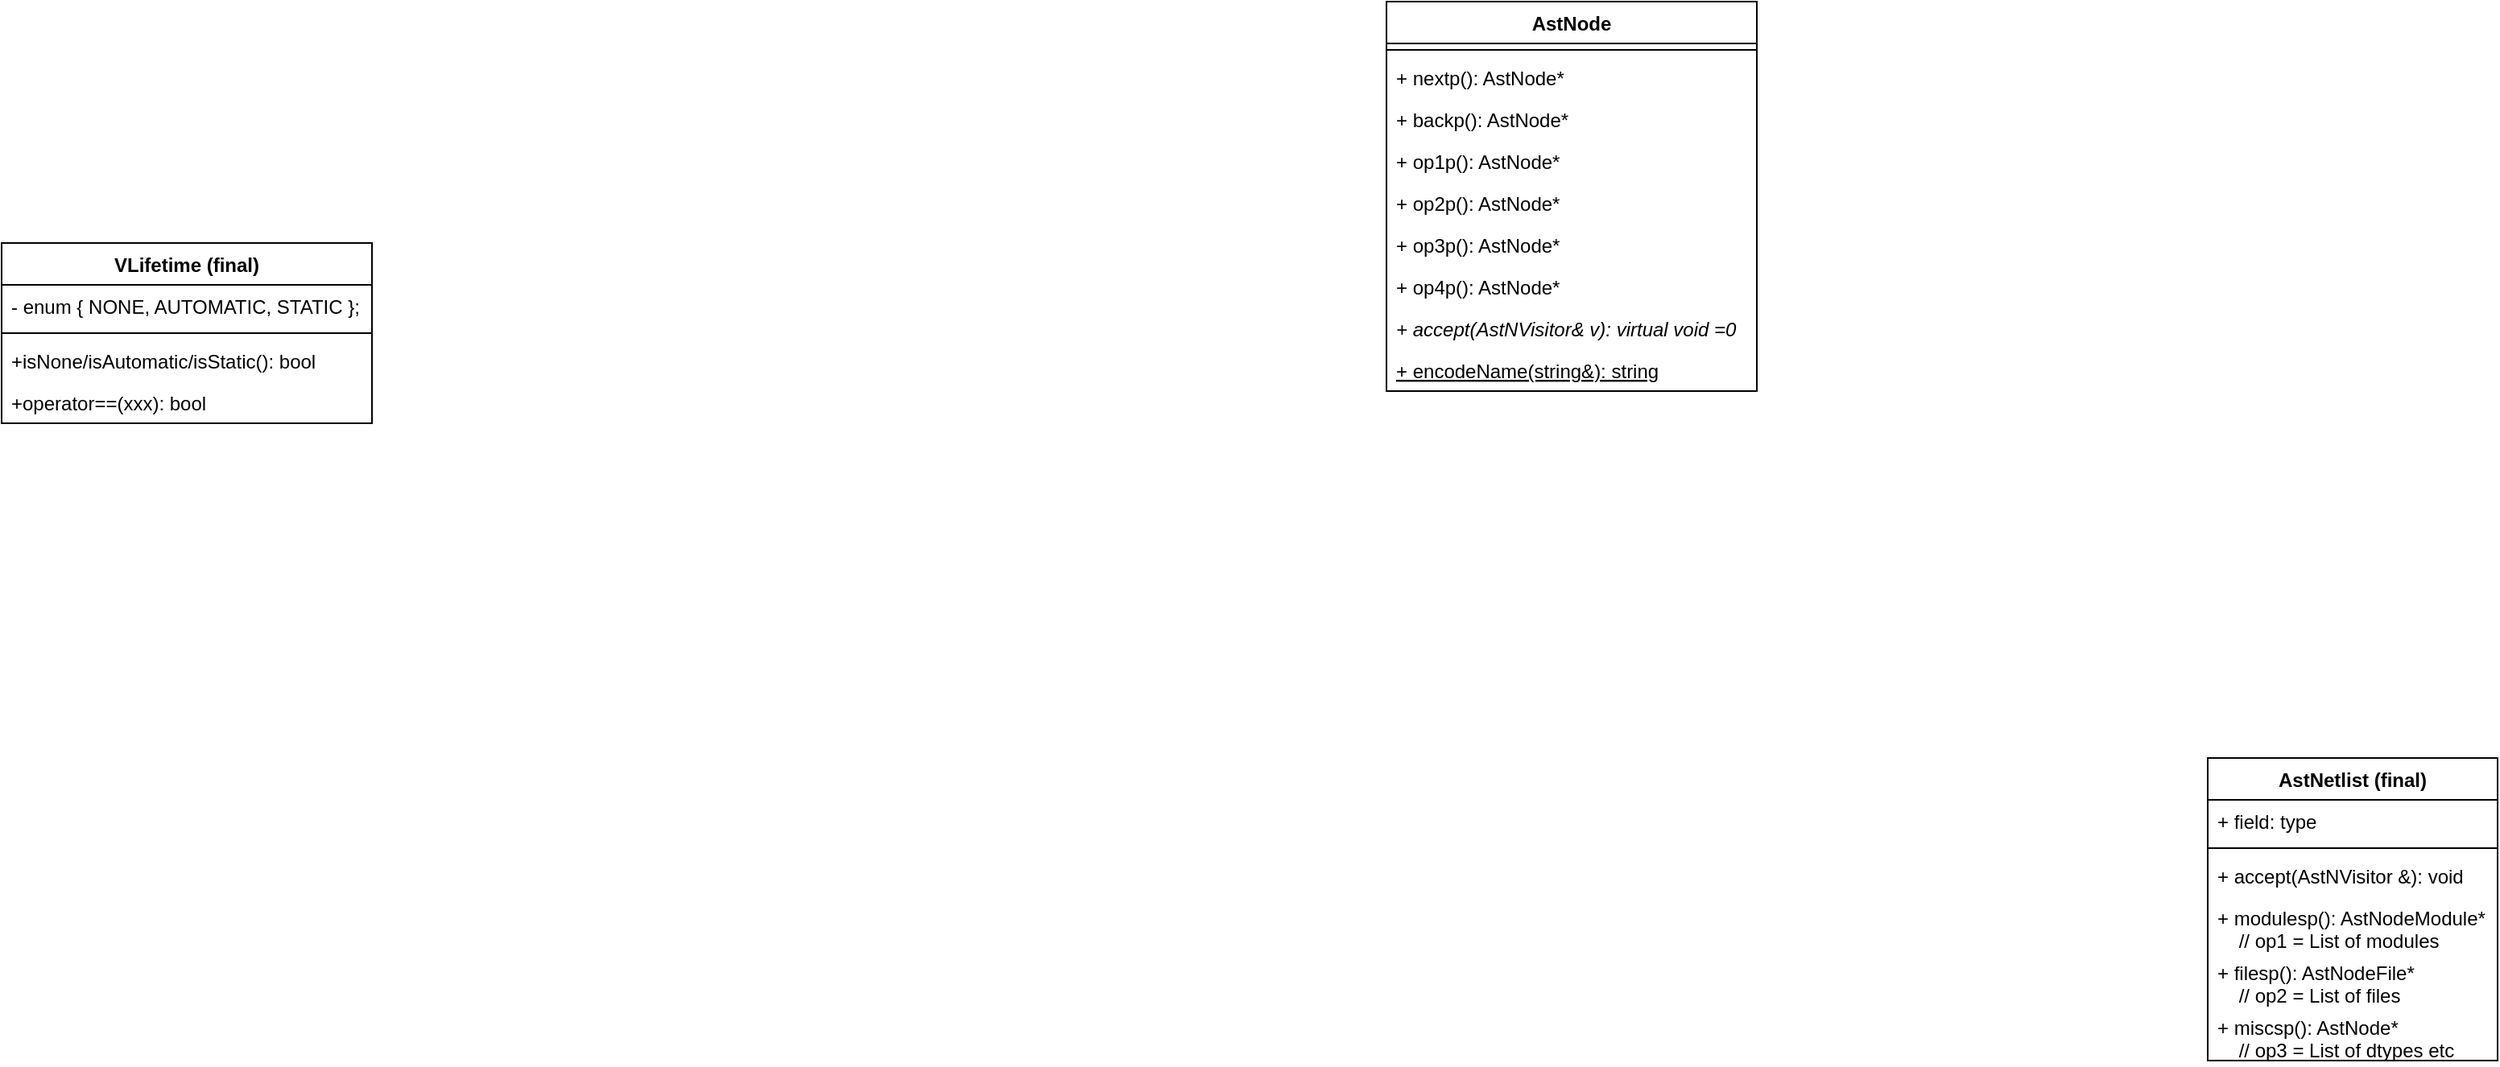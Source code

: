 <mxfile version="14.8.4" type="github">
  <diagram id="3suijcntgtWg53hSAzSm" name="第 1 页">
    <mxGraphModel dx="1422" dy="762" grid="1" gridSize="10" guides="1" tooltips="1" connect="1" arrows="1" fold="1" page="1" pageScale="1" pageWidth="827" pageHeight="1169" math="0" shadow="0">
      <root>
        <mxCell id="0" />
        <mxCell id="1" parent="0" />
        <mxCell id="kcLLaz1guzS3-ShtsF4H-1" value="VLifetime (final)" style="swimlane;fontStyle=1;align=center;verticalAlign=top;childLayout=stackLayout;horizontal=1;startSize=26;horizontalStack=0;resizeParent=1;resizeParentMax=0;resizeLast=0;collapsible=1;marginBottom=0;" parent="1" vertex="1">
          <mxGeometry x="50" y="200" width="230" height="112" as="geometry" />
        </mxCell>
        <mxCell id="kcLLaz1guzS3-ShtsF4H-2" value="- enum { NONE, AUTOMATIC, STATIC };" style="text;strokeColor=none;fillColor=none;align=left;verticalAlign=top;spacingLeft=4;spacingRight=4;overflow=hidden;rotatable=0;points=[[0,0.5],[1,0.5]];portConstraint=eastwest;" parent="kcLLaz1guzS3-ShtsF4H-1" vertex="1">
          <mxGeometry y="26" width="230" height="26" as="geometry" />
        </mxCell>
        <mxCell id="kcLLaz1guzS3-ShtsF4H-3" value="" style="line;strokeWidth=1;fillColor=none;align=left;verticalAlign=middle;spacingTop=-1;spacingLeft=3;spacingRight=3;rotatable=0;labelPosition=right;points=[];portConstraint=eastwest;" parent="kcLLaz1guzS3-ShtsF4H-1" vertex="1">
          <mxGeometry y="52" width="230" height="8" as="geometry" />
        </mxCell>
        <mxCell id="kcLLaz1guzS3-ShtsF4H-4" value="+isNone/isAutomatic/isStatic(): bool " style="text;strokeColor=none;fillColor=none;align=left;verticalAlign=top;spacingLeft=4;spacingRight=4;overflow=hidden;rotatable=0;points=[[0,0.5],[1,0.5]];portConstraint=eastwest;" parent="kcLLaz1guzS3-ShtsF4H-1" vertex="1">
          <mxGeometry y="60" width="230" height="26" as="geometry" />
        </mxCell>
        <mxCell id="kcLLaz1guzS3-ShtsF4H-5" value="+operator==(xxx): bool " style="text;strokeColor=none;fillColor=none;align=left;verticalAlign=top;spacingLeft=4;spacingRight=4;overflow=hidden;rotatable=0;points=[[0,0.5],[1,0.5]];portConstraint=eastwest;" parent="kcLLaz1guzS3-ShtsF4H-1" vertex="1">
          <mxGeometry y="86" width="230" height="26" as="geometry" />
        </mxCell>
        <mxCell id="kcLLaz1guzS3-ShtsF4H-6" value="AstNetlist (final)" style="swimlane;fontStyle=1;align=center;verticalAlign=top;childLayout=stackLayout;horizontal=1;startSize=26;horizontalStack=0;resizeParent=1;resizeParentMax=0;resizeLast=0;collapsible=1;marginBottom=0;" parent="1" vertex="1">
          <mxGeometry x="1420" y="520" width="180" height="188" as="geometry" />
        </mxCell>
        <mxCell id="kcLLaz1guzS3-ShtsF4H-7" value="+ field: type" style="text;strokeColor=none;fillColor=none;align=left;verticalAlign=top;spacingLeft=4;spacingRight=4;overflow=hidden;rotatable=0;points=[[0,0.5],[1,0.5]];portConstraint=eastwest;" parent="kcLLaz1guzS3-ShtsF4H-6" vertex="1">
          <mxGeometry y="26" width="180" height="26" as="geometry" />
        </mxCell>
        <mxCell id="kcLLaz1guzS3-ShtsF4H-8" value="" style="line;strokeWidth=1;fillColor=none;align=left;verticalAlign=middle;spacingTop=-1;spacingLeft=3;spacingRight=3;rotatable=0;labelPosition=right;points=[];portConstraint=eastwest;" parent="kcLLaz1guzS3-ShtsF4H-6" vertex="1">
          <mxGeometry y="52" width="180" height="8" as="geometry" />
        </mxCell>
        <mxCell id="kcLLaz1guzS3-ShtsF4H-9" value="+ accept(AstNVisitor &amp;): void" style="text;strokeColor=none;fillColor=none;align=left;verticalAlign=top;spacingLeft=4;spacingRight=4;overflow=hidden;rotatable=0;points=[[0,0.5],[1,0.5]];portConstraint=eastwest;" parent="kcLLaz1guzS3-ShtsF4H-6" vertex="1">
          <mxGeometry y="60" width="180" height="26" as="geometry" />
        </mxCell>
        <mxCell id="kcLLaz1guzS3-ShtsF4H-10" value="+ modulesp(): AstNodeModule*&#xa;    // op1 = List of modules" style="text;strokeColor=none;fillColor=none;align=left;verticalAlign=top;spacingLeft=4;spacingRight=4;overflow=hidden;rotatable=0;points=[[0,0.5],[1,0.5]];portConstraint=eastwest;" parent="kcLLaz1guzS3-ShtsF4H-6" vertex="1">
          <mxGeometry y="86" width="180" height="34" as="geometry" />
        </mxCell>
        <mxCell id="kcLLaz1guzS3-ShtsF4H-11" value="+ filesp(): AstNodeFile*&#xa;    // op2 = List of files" style="text;strokeColor=none;fillColor=none;align=left;verticalAlign=top;spacingLeft=4;spacingRight=4;overflow=hidden;rotatable=0;points=[[0,0.5],[1,0.5]];portConstraint=eastwest;" parent="kcLLaz1guzS3-ShtsF4H-6" vertex="1">
          <mxGeometry y="120" width="180" height="34" as="geometry" />
        </mxCell>
        <mxCell id="kcLLaz1guzS3-ShtsF4H-12" value="+ miscsp(): AstNode*&#xa;    // op3 = List of dtypes etc" style="text;strokeColor=none;fillColor=none;align=left;verticalAlign=top;spacingLeft=4;spacingRight=4;overflow=hidden;rotatable=0;points=[[0,0.5],[1,0.5]];portConstraint=eastwest;" parent="kcLLaz1guzS3-ShtsF4H-6" vertex="1">
          <mxGeometry y="154" width="180" height="34" as="geometry" />
        </mxCell>
        <mxCell id="kcLLaz1guzS3-ShtsF4H-13" value="AstNode" style="swimlane;fontStyle=1;align=center;verticalAlign=top;childLayout=stackLayout;horizontal=1;startSize=26;horizontalStack=0;resizeParent=1;resizeParentMax=0;resizeLast=0;collapsible=1;marginBottom=0;" parent="1" vertex="1">
          <mxGeometry x="910" y="50" width="230" height="242" as="geometry" />
        </mxCell>
        <mxCell id="kcLLaz1guzS3-ShtsF4H-14" value="" style="line;strokeWidth=1;fillColor=none;align=left;verticalAlign=middle;spacingTop=-1;spacingLeft=3;spacingRight=3;rotatable=0;labelPosition=right;points=[];portConstraint=eastwest;" parent="kcLLaz1guzS3-ShtsF4H-13" vertex="1">
          <mxGeometry y="26" width="230" height="8" as="geometry" />
        </mxCell>
        <mxCell id="kcLLaz1guzS3-ShtsF4H-15" value="+ nextp(): AstNode*" style="text;strokeColor=none;fillColor=none;align=left;verticalAlign=top;spacingLeft=4;spacingRight=4;overflow=hidden;rotatable=0;points=[[0,0.5],[1,0.5]];portConstraint=eastwest;" parent="kcLLaz1guzS3-ShtsF4H-13" vertex="1">
          <mxGeometry y="34" width="230" height="26" as="geometry" />
        </mxCell>
        <mxCell id="kcLLaz1guzS3-ShtsF4H-16" value="+ backp(): AstNode*" style="text;strokeColor=none;fillColor=none;align=left;verticalAlign=top;spacingLeft=4;spacingRight=4;overflow=hidden;rotatable=0;points=[[0,0.5],[1,0.5]];portConstraint=eastwest;" parent="kcLLaz1guzS3-ShtsF4H-13" vertex="1">
          <mxGeometry y="60" width="230" height="26" as="geometry" />
        </mxCell>
        <mxCell id="kcLLaz1guzS3-ShtsF4H-17" value="+ op1p(): AstNode*" style="text;strokeColor=none;fillColor=none;align=left;verticalAlign=top;spacingLeft=4;spacingRight=4;overflow=hidden;rotatable=0;points=[[0,0.5],[1,0.5]];portConstraint=eastwest;" parent="kcLLaz1guzS3-ShtsF4H-13" vertex="1">
          <mxGeometry y="86" width="230" height="26" as="geometry" />
        </mxCell>
        <mxCell id="kcLLaz1guzS3-ShtsF4H-18" value="+ op2p(): AstNode*" style="text;strokeColor=none;fillColor=none;align=left;verticalAlign=top;spacingLeft=4;spacingRight=4;overflow=hidden;rotatable=0;points=[[0,0.5],[1,0.5]];portConstraint=eastwest;" parent="kcLLaz1guzS3-ShtsF4H-13" vertex="1">
          <mxGeometry y="112" width="230" height="26" as="geometry" />
        </mxCell>
        <mxCell id="kcLLaz1guzS3-ShtsF4H-19" value="+ op3p(): AstNode*" style="text;strokeColor=none;fillColor=none;align=left;verticalAlign=top;spacingLeft=4;spacingRight=4;overflow=hidden;rotatable=0;points=[[0,0.5],[1,0.5]];portConstraint=eastwest;" parent="kcLLaz1guzS3-ShtsF4H-13" vertex="1">
          <mxGeometry y="138" width="230" height="26" as="geometry" />
        </mxCell>
        <mxCell id="kcLLaz1guzS3-ShtsF4H-20" value="+ op4p(): AstNode*" style="text;strokeColor=none;fillColor=none;align=left;verticalAlign=top;spacingLeft=4;spacingRight=4;overflow=hidden;rotatable=0;points=[[0,0.5],[1,0.5]];portConstraint=eastwest;" parent="kcLLaz1guzS3-ShtsF4H-13" vertex="1">
          <mxGeometry y="164" width="230" height="26" as="geometry" />
        </mxCell>
        <mxCell id="kcLLaz1guzS3-ShtsF4H-21" value="+ accept(AstNVisitor&amp; v): virtual void =0" style="text;strokeColor=none;fillColor=none;align=left;verticalAlign=top;spacingLeft=4;spacingRight=4;overflow=hidden;rotatable=0;points=[[0,0.5],[1,0.5]];portConstraint=eastwest;fontStyle=2" parent="kcLLaz1guzS3-ShtsF4H-13" vertex="1">
          <mxGeometry y="190" width="230" height="26" as="geometry" />
        </mxCell>
        <mxCell id="YUBleodoQ-Kpq8J2TlUJ-1" value="+ encodeName(string&amp;): string" style="text;strokeColor=none;fillColor=none;align=left;verticalAlign=top;spacingLeft=4;spacingRight=4;overflow=hidden;rotatable=0;points=[[0,0.5],[1,0.5]];portConstraint=eastwest;fontStyle=4" vertex="1" parent="kcLLaz1guzS3-ShtsF4H-13">
          <mxGeometry y="216" width="230" height="26" as="geometry" />
        </mxCell>
      </root>
    </mxGraphModel>
  </diagram>
</mxfile>
